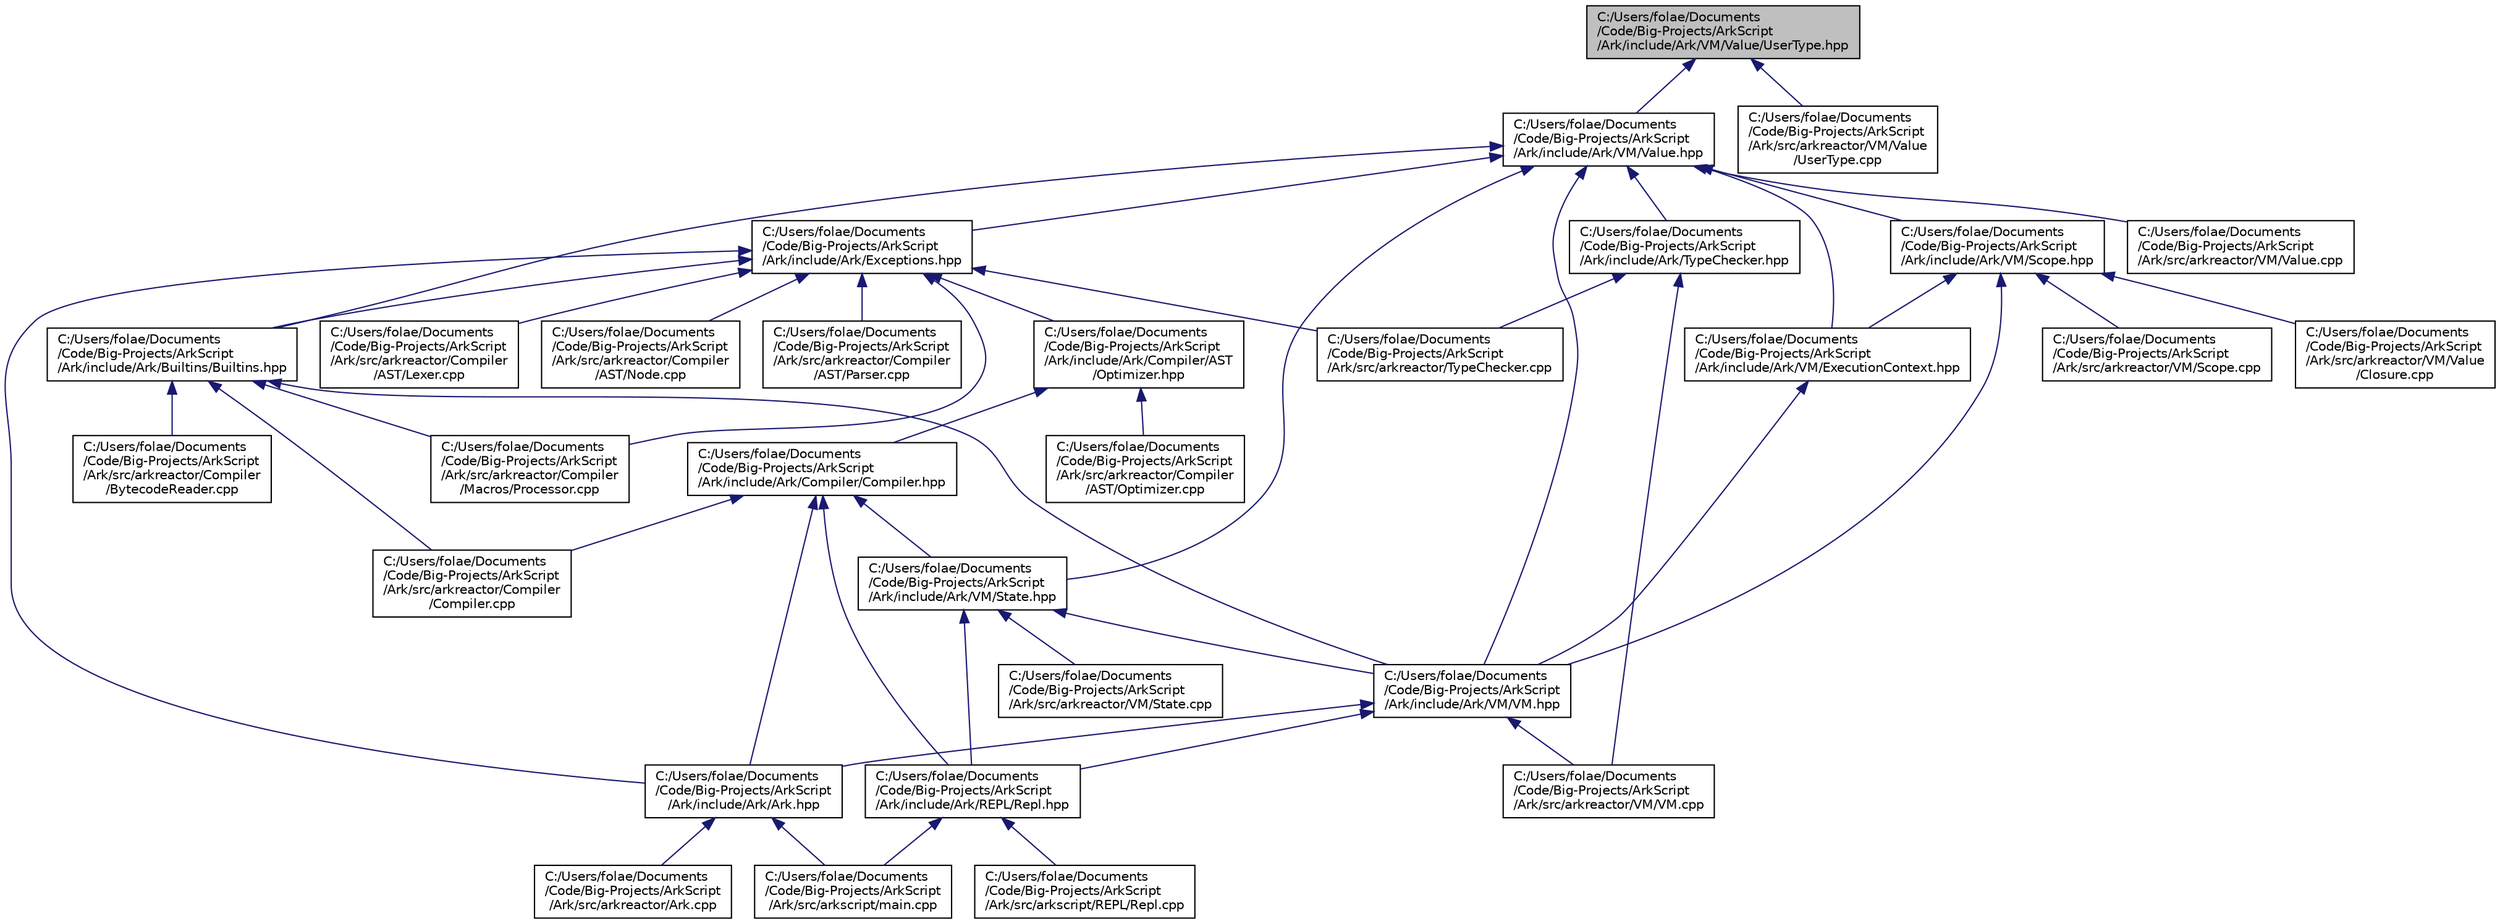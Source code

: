 digraph "C:/Users/folae/Documents/Code/Big-Projects/ArkScript/Ark/include/Ark/VM/Value/UserType.hpp"
{
 // INTERACTIVE_SVG=YES
 // LATEX_PDF_SIZE
  edge [fontname="Helvetica",fontsize="10",labelfontname="Helvetica",labelfontsize="10"];
  node [fontname="Helvetica",fontsize="10",shape=record];
  Node1 [label="C:/Users/folae/Documents\l/Code/Big-Projects/ArkScript\l/Ark/include/Ark/VM/Value/UserType.hpp",height=0.2,width=0.4,color="black", fillcolor="grey75", style="filled", fontcolor="black",tooltip="Subtype of the value, capable of handling any C++ type."];
  Node1 -> Node2 [dir="back",color="midnightblue",fontsize="10",style="solid",fontname="Helvetica"];
  Node2 [label="C:/Users/folae/Documents\l/Code/Big-Projects/ArkScript\l/Ark/include/Ark/VM/Value.hpp",height=0.2,width=0.4,color="black", fillcolor="white", style="filled",URL="$de/dfd/Value_8hpp.html",tooltip=" "];
  Node2 -> Node3 [dir="back",color="midnightblue",fontsize="10",style="solid",fontname="Helvetica"];
  Node3 [label="C:/Users/folae/Documents\l/Code/Big-Projects/ArkScript\l/Ark/include/Ark/Builtins/Builtins.hpp",height=0.2,width=0.4,color="black", fillcolor="white", style="filled",URL="$da/d84/Builtins_8hpp.html",tooltip="Host the declaration of all the ArkScript builtins."];
  Node3 -> Node4 [dir="back",color="midnightblue",fontsize="10",style="solid",fontname="Helvetica"];
  Node4 [label="C:/Users/folae/Documents\l/Code/Big-Projects/ArkScript\l/Ark/include/Ark/VM/VM.hpp",height=0.2,width=0.4,color="black", fillcolor="white", style="filled",URL="$d1/d91/VM_8hpp.html",tooltip="The ArkScript virtual machine."];
  Node4 -> Node5 [dir="back",color="midnightblue",fontsize="10",style="solid",fontname="Helvetica"];
  Node5 [label="C:/Users/folae/Documents\l/Code/Big-Projects/ArkScript\l/Ark/include/Ark/Ark.hpp",height=0.2,width=0.4,color="black", fillcolor="white", style="filled",URL="$d3/d7e/Ark_8hpp.html",tooltip="Includes the needed files to start using ArkScript."];
  Node5 -> Node6 [dir="back",color="midnightblue",fontsize="10",style="solid",fontname="Helvetica"];
  Node6 [label="C:/Users/folae/Documents\l/Code/Big-Projects/ArkScript\l/Ark/src/arkreactor/Ark.cpp",height=0.2,width=0.4,color="black", fillcolor="white", style="filled",URL="$dc/d32/Ark_8cpp.html",tooltip=" "];
  Node5 -> Node7 [dir="back",color="midnightblue",fontsize="10",style="solid",fontname="Helvetica"];
  Node7 [label="C:/Users/folae/Documents\l/Code/Big-Projects/ArkScript\l/Ark/src/arkscript/main.cpp",height=0.2,width=0.4,color="black", fillcolor="white", style="filled",URL="$df/d0a/main_8cpp.html",tooltip=" "];
  Node4 -> Node8 [dir="back",color="midnightblue",fontsize="10",style="solid",fontname="Helvetica"];
  Node8 [label="C:/Users/folae/Documents\l/Code/Big-Projects/ArkScript\l/Ark/include/Ark/REPL/Repl.hpp",height=0.2,width=0.4,color="black", fillcolor="white", style="filled",URL="$d5/da5/Repl_8hpp.html",tooltip="ArkScript REPL - Read Eval Print Loop."];
  Node8 -> Node9 [dir="back",color="midnightblue",fontsize="10",style="solid",fontname="Helvetica"];
  Node9 [label="C:/Users/folae/Documents\l/Code/Big-Projects/ArkScript\l/Ark/src/arkscript/REPL/Repl.cpp",height=0.2,width=0.4,color="black", fillcolor="white", style="filled",URL="$d7/d46/Repl_8cpp.html",tooltip=" "];
  Node8 -> Node7 [dir="back",color="midnightblue",fontsize="10",style="solid",fontname="Helvetica"];
  Node4 -> Node10 [dir="back",color="midnightblue",fontsize="10",style="solid",fontname="Helvetica"];
  Node10 [label="C:/Users/folae/Documents\l/Code/Big-Projects/ArkScript\l/Ark/src/arkreactor/VM/VM.cpp",height=0.2,width=0.4,color="black", fillcolor="white", style="filled",URL="$d2/d27/VM_8cpp.html",tooltip=" "];
  Node3 -> Node11 [dir="back",color="midnightblue",fontsize="10",style="solid",fontname="Helvetica"];
  Node11 [label="C:/Users/folae/Documents\l/Code/Big-Projects/ArkScript\l/Ark/src/arkreactor/Compiler\l/BytecodeReader.cpp",height=0.2,width=0.4,color="black", fillcolor="white", style="filled",URL="$d5/d36/BytecodeReader_8cpp.html",tooltip=" "];
  Node3 -> Node12 [dir="back",color="midnightblue",fontsize="10",style="solid",fontname="Helvetica"];
  Node12 [label="C:/Users/folae/Documents\l/Code/Big-Projects/ArkScript\l/Ark/src/arkreactor/Compiler\l/Compiler.cpp",height=0.2,width=0.4,color="black", fillcolor="white", style="filled",URL="$de/dfa/Compiler_8cpp.html",tooltip=" "];
  Node3 -> Node13 [dir="back",color="midnightblue",fontsize="10",style="solid",fontname="Helvetica"];
  Node13 [label="C:/Users/folae/Documents\l/Code/Big-Projects/ArkScript\l/Ark/src/arkreactor/Compiler\l/Macros/Processor.cpp",height=0.2,width=0.4,color="black", fillcolor="white", style="filled",URL="$d6/d69/Processor_8cpp.html",tooltip=" "];
  Node2 -> Node14 [dir="back",color="midnightblue",fontsize="10",style="solid",fontname="Helvetica"];
  Node14 [label="C:/Users/folae/Documents\l/Code/Big-Projects/ArkScript\l/Ark/include/Ark/Exceptions.hpp",height=0.2,width=0.4,color="black", fillcolor="white", style="filled",URL="$d2/de9/Exceptions_8hpp.html",tooltip="ArkScript homemade exceptions."];
  Node14 -> Node5 [dir="back",color="midnightblue",fontsize="10",style="solid",fontname="Helvetica"];
  Node14 -> Node3 [dir="back",color="midnightblue",fontsize="10",style="solid",fontname="Helvetica"];
  Node14 -> Node15 [dir="back",color="midnightblue",fontsize="10",style="solid",fontname="Helvetica"];
  Node15 [label="C:/Users/folae/Documents\l/Code/Big-Projects/ArkScript\l/Ark/include/Ark/Compiler/AST\l/Optimizer.hpp",height=0.2,width=0.4,color="black", fillcolor="white", style="filled",URL="$db/d93/Optimizer_8hpp.html",tooltip="Optimizes a given ArkScript AST."];
  Node15 -> Node16 [dir="back",color="midnightblue",fontsize="10",style="solid",fontname="Helvetica"];
  Node16 [label="C:/Users/folae/Documents\l/Code/Big-Projects/ArkScript\l/Ark/include/Ark/Compiler/Compiler.hpp",height=0.2,width=0.4,color="black", fillcolor="white", style="filled",URL="$d8/d0f/Compiler_8hpp.html",tooltip="ArkScript compiler is in charge of transforming the AST into bytecode."];
  Node16 -> Node5 [dir="back",color="midnightblue",fontsize="10",style="solid",fontname="Helvetica"];
  Node16 -> Node8 [dir="back",color="midnightblue",fontsize="10",style="solid",fontname="Helvetica"];
  Node16 -> Node17 [dir="back",color="midnightblue",fontsize="10",style="solid",fontname="Helvetica"];
  Node17 [label="C:/Users/folae/Documents\l/Code/Big-Projects/ArkScript\l/Ark/include/Ark/VM/State.hpp",height=0.2,width=0.4,color="black", fillcolor="white", style="filled",URL="$d0/db5/State_8hpp.html",tooltip="State used by the virtual machine: it loads the bytecode, can compile it if needed,..."];
  Node17 -> Node8 [dir="back",color="midnightblue",fontsize="10",style="solid",fontname="Helvetica"];
  Node17 -> Node4 [dir="back",color="midnightblue",fontsize="10",style="solid",fontname="Helvetica"];
  Node17 -> Node18 [dir="back",color="midnightblue",fontsize="10",style="solid",fontname="Helvetica"];
  Node18 [label="C:/Users/folae/Documents\l/Code/Big-Projects/ArkScript\l/Ark/src/arkreactor/VM/State.cpp",height=0.2,width=0.4,color="black", fillcolor="white", style="filled",URL="$d0/da0/State_8cpp.html",tooltip=" "];
  Node16 -> Node12 [dir="back",color="midnightblue",fontsize="10",style="solid",fontname="Helvetica"];
  Node15 -> Node19 [dir="back",color="midnightblue",fontsize="10",style="solid",fontname="Helvetica"];
  Node19 [label="C:/Users/folae/Documents\l/Code/Big-Projects/ArkScript\l/Ark/src/arkreactor/Compiler\l/AST/Optimizer.cpp",height=0.2,width=0.4,color="black", fillcolor="white", style="filled",URL="$d2/dc5/Optimizer_8cpp.html",tooltip=" "];
  Node14 -> Node20 [dir="back",color="midnightblue",fontsize="10",style="solid",fontname="Helvetica"];
  Node20 [label="C:/Users/folae/Documents\l/Code/Big-Projects/ArkScript\l/Ark/src/arkreactor/Compiler\l/AST/Lexer.cpp",height=0.2,width=0.4,color="black", fillcolor="white", style="filled",URL="$d2/d15/Lexer_8cpp.html",tooltip=" "];
  Node14 -> Node21 [dir="back",color="midnightblue",fontsize="10",style="solid",fontname="Helvetica"];
  Node21 [label="C:/Users/folae/Documents\l/Code/Big-Projects/ArkScript\l/Ark/src/arkreactor/Compiler\l/AST/Node.cpp",height=0.2,width=0.4,color="black", fillcolor="white", style="filled",URL="$dc/d73/Node_8cpp.html",tooltip=" "];
  Node14 -> Node22 [dir="back",color="midnightblue",fontsize="10",style="solid",fontname="Helvetica"];
  Node22 [label="C:/Users/folae/Documents\l/Code/Big-Projects/ArkScript\l/Ark/src/arkreactor/Compiler\l/AST/Parser.cpp",height=0.2,width=0.4,color="black", fillcolor="white", style="filled",URL="$dc/df5/Parser_8cpp.html",tooltip=" "];
  Node14 -> Node13 [dir="back",color="midnightblue",fontsize="10",style="solid",fontname="Helvetica"];
  Node14 -> Node23 [dir="back",color="midnightblue",fontsize="10",style="solid",fontname="Helvetica"];
  Node23 [label="C:/Users/folae/Documents\l/Code/Big-Projects/ArkScript\l/Ark/src/arkreactor/TypeChecker.cpp",height=0.2,width=0.4,color="black", fillcolor="white", style="filled",URL="$d6/d9a/TypeChecker_8cpp.html",tooltip=" "];
  Node2 -> Node24 [dir="back",color="midnightblue",fontsize="10",style="solid",fontname="Helvetica"];
  Node24 [label="C:/Users/folae/Documents\l/Code/Big-Projects/ArkScript\l/Ark/include/Ark/TypeChecker.hpp",height=0.2,width=0.4,color="black", fillcolor="white", style="filled",URL="$db/d5e/TypeChecker_8hpp.html",tooltip=" "];
  Node24 -> Node23 [dir="back",color="midnightblue",fontsize="10",style="solid",fontname="Helvetica"];
  Node24 -> Node10 [dir="back",color="midnightblue",fontsize="10",style="solid",fontname="Helvetica"];
  Node2 -> Node25 [dir="back",color="midnightblue",fontsize="10",style="solid",fontname="Helvetica"];
  Node25 [label="C:/Users/folae/Documents\l/Code/Big-Projects/ArkScript\l/Ark/include/Ark/VM/ExecutionContext.hpp",height=0.2,width=0.4,color="black", fillcolor="white", style="filled",URL="$db/df6/ExecutionContext_8hpp.html",tooltip="Keeping track of the internal data needed by the VM."];
  Node25 -> Node4 [dir="back",color="midnightblue",fontsize="10",style="solid",fontname="Helvetica"];
  Node2 -> Node26 [dir="back",color="midnightblue",fontsize="10",style="solid",fontname="Helvetica"];
  Node26 [label="C:/Users/folae/Documents\l/Code/Big-Projects/ArkScript\l/Ark/include/Ark/VM/Scope.hpp",height=0.2,width=0.4,color="black", fillcolor="white", style="filled",URL="$d8/dcd/Scope_8hpp.html",tooltip="The virtual machine scope system."];
  Node26 -> Node25 [dir="back",color="midnightblue",fontsize="10",style="solid",fontname="Helvetica"];
  Node26 -> Node4 [dir="back",color="midnightblue",fontsize="10",style="solid",fontname="Helvetica"];
  Node26 -> Node27 [dir="back",color="midnightblue",fontsize="10",style="solid",fontname="Helvetica"];
  Node27 [label="C:/Users/folae/Documents\l/Code/Big-Projects/ArkScript\l/Ark/src/arkreactor/VM/Scope.cpp",height=0.2,width=0.4,color="black", fillcolor="white", style="filled",URL="$d5/d04/Scope_8cpp.html",tooltip=" "];
  Node26 -> Node28 [dir="back",color="midnightblue",fontsize="10",style="solid",fontname="Helvetica"];
  Node28 [label="C:/Users/folae/Documents\l/Code/Big-Projects/ArkScript\l/Ark/src/arkreactor/VM/Value\l/Closure.cpp",height=0.2,width=0.4,color="black", fillcolor="white", style="filled",URL="$d1/db2/Closure_8cpp.html",tooltip=" "];
  Node2 -> Node17 [dir="back",color="midnightblue",fontsize="10",style="solid",fontname="Helvetica"];
  Node2 -> Node4 [dir="back",color="midnightblue",fontsize="10",style="solid",fontname="Helvetica"];
  Node2 -> Node29 [dir="back",color="midnightblue",fontsize="10",style="solid",fontname="Helvetica"];
  Node29 [label="C:/Users/folae/Documents\l/Code/Big-Projects/ArkScript\l/Ark/src/arkreactor/VM/Value.cpp",height=0.2,width=0.4,color="black", fillcolor="white", style="filled",URL="$d1/d74/Value_8cpp.html",tooltip=" "];
  Node1 -> Node30 [dir="back",color="midnightblue",fontsize="10",style="solid",fontname="Helvetica"];
  Node30 [label="C:/Users/folae/Documents\l/Code/Big-Projects/ArkScript\l/Ark/src/arkreactor/VM/Value\l/UserType.cpp",height=0.2,width=0.4,color="black", fillcolor="white", style="filled",URL="$d6/d0f/UserType_8cpp.html",tooltip=" "];
}
